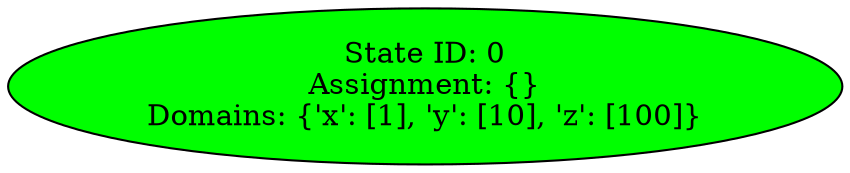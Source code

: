 digraph G {
spline=line;
"State ID: 0
Assignment: {}
Domains: {'x': [1], 'y': [10], 'z': [100]}" [style=filled fillcolor=green];
}